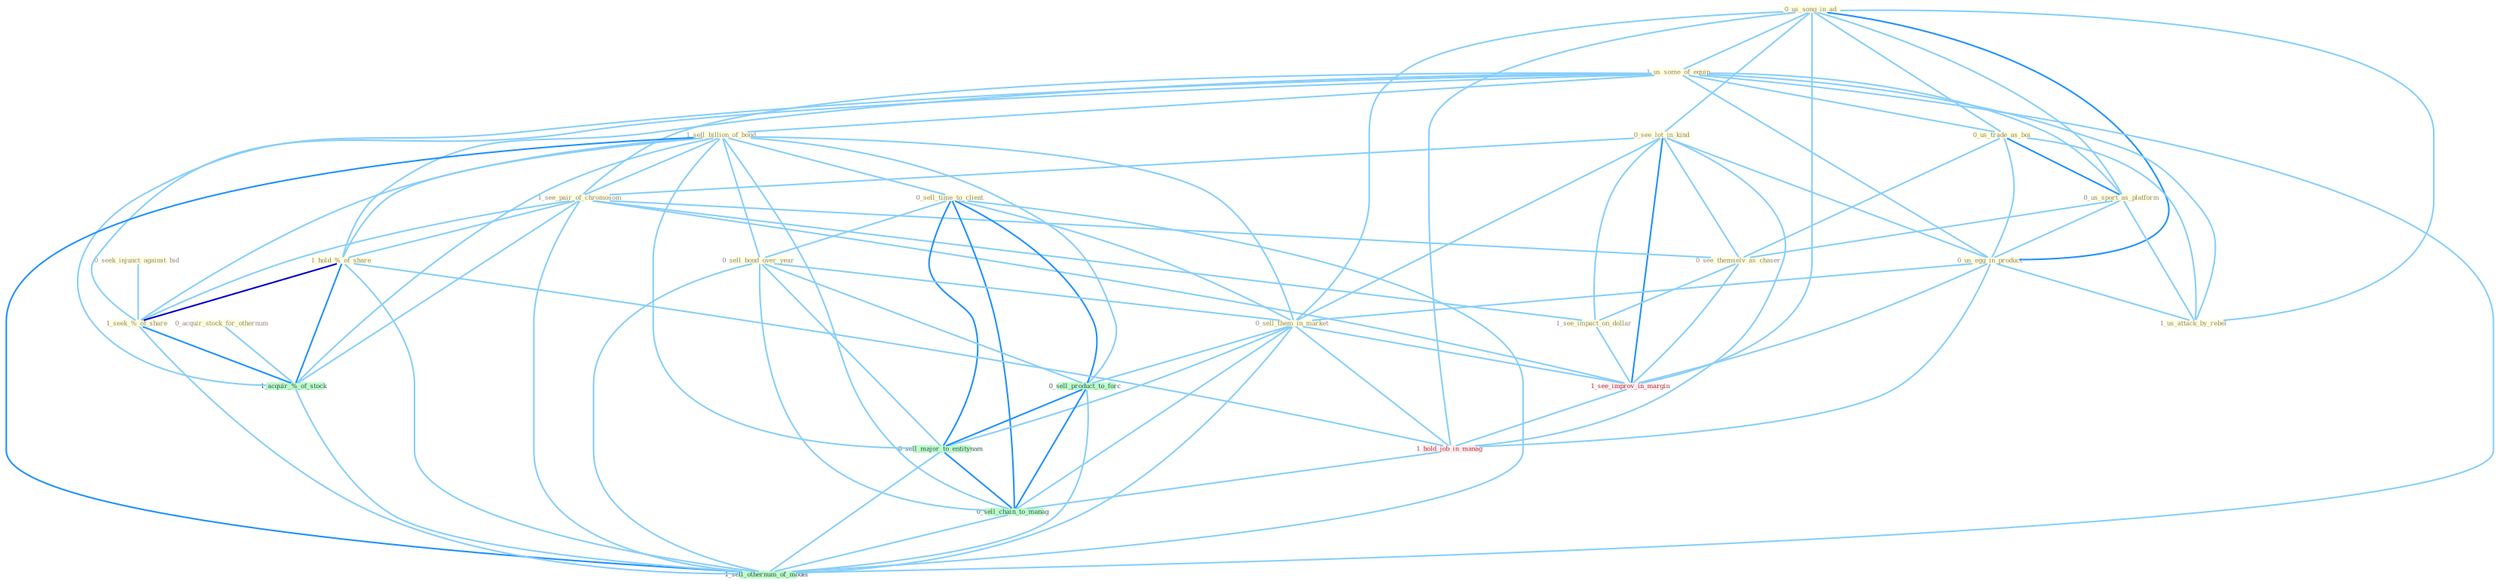 Graph G{ 
    node
    [shape=polygon,style=filled,width=.5,height=.06,color="#BDFCC9",fixedsize=true,fontsize=4,
    fontcolor="#2f4f4f"];
    {node
    [color="#ffffe0", fontcolor="#8b7d6b"] "0_seek_injunct_against_bid " "0_us_song_in_ad " "1_us_some_of_equip " "0_see_lot_in_kind " "1_sell_billion_of_bond " "0_us_trade_as_boi " "0_us_sport_as_platform " "1_see_pair_of_chromosom " "0_acquir_stock_for_othernum " "0_sell_time_to_client " "0_see_themselv_as_chaser " "0_us_egg_in_product " "1_hold_%_of_share " "1_see_impact_on_dollar " "1_us_attack_by_rebel " "0_sell_bond_over_year " "1_seek_%_of_share " "0_sell_them_in_market "}
{node [color="#fff0f5", fontcolor="#b22222"] "1_see_improv_in_margin " "1_hold_job_in_manag "}
edge [color="#B0E2FF"];

	"0_seek_injunct_against_bid " -- "1_seek_%_of_share " [w="1", color="#87cefa" ];
	"0_us_song_in_ad " -- "1_us_some_of_equip " [w="1", color="#87cefa" ];
	"0_us_song_in_ad " -- "0_see_lot_in_kind " [w="1", color="#87cefa" ];
	"0_us_song_in_ad " -- "0_us_trade_as_boi " [w="1", color="#87cefa" ];
	"0_us_song_in_ad " -- "0_us_sport_as_platform " [w="1", color="#87cefa" ];
	"0_us_song_in_ad " -- "0_us_egg_in_product " [w="2", color="#1e90ff" , len=0.8];
	"0_us_song_in_ad " -- "1_us_attack_by_rebel " [w="1", color="#87cefa" ];
	"0_us_song_in_ad " -- "0_sell_them_in_market " [w="1", color="#87cefa" ];
	"0_us_song_in_ad " -- "1_see_improv_in_margin " [w="1", color="#87cefa" ];
	"0_us_song_in_ad " -- "1_hold_job_in_manag " [w="1", color="#87cefa" ];
	"1_us_some_of_equip " -- "1_sell_billion_of_bond " [w="1", color="#87cefa" ];
	"1_us_some_of_equip " -- "0_us_trade_as_boi " [w="1", color="#87cefa" ];
	"1_us_some_of_equip " -- "0_us_sport_as_platform " [w="1", color="#87cefa" ];
	"1_us_some_of_equip " -- "1_see_pair_of_chromosom " [w="1", color="#87cefa" ];
	"1_us_some_of_equip " -- "0_us_egg_in_product " [w="1", color="#87cefa" ];
	"1_us_some_of_equip " -- "1_hold_%_of_share " [w="1", color="#87cefa" ];
	"1_us_some_of_equip " -- "1_us_attack_by_rebel " [w="1", color="#87cefa" ];
	"1_us_some_of_equip " -- "1_seek_%_of_share " [w="1", color="#87cefa" ];
	"1_us_some_of_equip " -- "1_acquir_%_of_stock " [w="1", color="#87cefa" ];
	"1_us_some_of_equip " -- "1_sell_othernum_of_model " [w="1", color="#87cefa" ];
	"0_see_lot_in_kind " -- "1_see_pair_of_chromosom " [w="1", color="#87cefa" ];
	"0_see_lot_in_kind " -- "0_see_themselv_as_chaser " [w="1", color="#87cefa" ];
	"0_see_lot_in_kind " -- "0_us_egg_in_product " [w="1", color="#87cefa" ];
	"0_see_lot_in_kind " -- "1_see_impact_on_dollar " [w="1", color="#87cefa" ];
	"0_see_lot_in_kind " -- "0_sell_them_in_market " [w="1", color="#87cefa" ];
	"0_see_lot_in_kind " -- "1_see_improv_in_margin " [w="2", color="#1e90ff" , len=0.8];
	"0_see_lot_in_kind " -- "1_hold_job_in_manag " [w="1", color="#87cefa" ];
	"1_sell_billion_of_bond " -- "1_see_pair_of_chromosom " [w="1", color="#87cefa" ];
	"1_sell_billion_of_bond " -- "0_sell_time_to_client " [w="1", color="#87cefa" ];
	"1_sell_billion_of_bond " -- "1_hold_%_of_share " [w="1", color="#87cefa" ];
	"1_sell_billion_of_bond " -- "0_sell_bond_over_year " [w="1", color="#87cefa" ];
	"1_sell_billion_of_bond " -- "1_seek_%_of_share " [w="1", color="#87cefa" ];
	"1_sell_billion_of_bond " -- "0_sell_them_in_market " [w="1", color="#87cefa" ];
	"1_sell_billion_of_bond " -- "1_acquir_%_of_stock " [w="1", color="#87cefa" ];
	"1_sell_billion_of_bond " -- "0_sell_product_to_forc " [w="1", color="#87cefa" ];
	"1_sell_billion_of_bond " -- "0_sell_major_to_entitynam " [w="1", color="#87cefa" ];
	"1_sell_billion_of_bond " -- "0_sell_chain_to_manag " [w="1", color="#87cefa" ];
	"1_sell_billion_of_bond " -- "1_sell_othernum_of_model " [w="2", color="#1e90ff" , len=0.8];
	"0_us_trade_as_boi " -- "0_us_sport_as_platform " [w="2", color="#1e90ff" , len=0.8];
	"0_us_trade_as_boi " -- "0_see_themselv_as_chaser " [w="1", color="#87cefa" ];
	"0_us_trade_as_boi " -- "0_us_egg_in_product " [w="1", color="#87cefa" ];
	"0_us_trade_as_boi " -- "1_us_attack_by_rebel " [w="1", color="#87cefa" ];
	"0_us_sport_as_platform " -- "0_see_themselv_as_chaser " [w="1", color="#87cefa" ];
	"0_us_sport_as_platform " -- "0_us_egg_in_product " [w="1", color="#87cefa" ];
	"0_us_sport_as_platform " -- "1_us_attack_by_rebel " [w="1", color="#87cefa" ];
	"1_see_pair_of_chromosom " -- "0_see_themselv_as_chaser " [w="1", color="#87cefa" ];
	"1_see_pair_of_chromosom " -- "1_hold_%_of_share " [w="1", color="#87cefa" ];
	"1_see_pair_of_chromosom " -- "1_see_impact_on_dollar " [w="1", color="#87cefa" ];
	"1_see_pair_of_chromosom " -- "1_seek_%_of_share " [w="1", color="#87cefa" ];
	"1_see_pair_of_chromosom " -- "1_see_improv_in_margin " [w="1", color="#87cefa" ];
	"1_see_pair_of_chromosom " -- "1_acquir_%_of_stock " [w="1", color="#87cefa" ];
	"1_see_pair_of_chromosom " -- "1_sell_othernum_of_model " [w="1", color="#87cefa" ];
	"0_acquir_stock_for_othernum " -- "1_acquir_%_of_stock " [w="1", color="#87cefa" ];
	"0_sell_time_to_client " -- "0_sell_bond_over_year " [w="1", color="#87cefa" ];
	"0_sell_time_to_client " -- "0_sell_them_in_market " [w="1", color="#87cefa" ];
	"0_sell_time_to_client " -- "0_sell_product_to_forc " [w="2", color="#1e90ff" , len=0.8];
	"0_sell_time_to_client " -- "0_sell_major_to_entitynam " [w="2", color="#1e90ff" , len=0.8];
	"0_sell_time_to_client " -- "0_sell_chain_to_manag " [w="2", color="#1e90ff" , len=0.8];
	"0_sell_time_to_client " -- "1_sell_othernum_of_model " [w="1", color="#87cefa" ];
	"0_see_themselv_as_chaser " -- "1_see_impact_on_dollar " [w="1", color="#87cefa" ];
	"0_see_themselv_as_chaser " -- "1_see_improv_in_margin " [w="1", color="#87cefa" ];
	"0_us_egg_in_product " -- "1_us_attack_by_rebel " [w="1", color="#87cefa" ];
	"0_us_egg_in_product " -- "0_sell_them_in_market " [w="1", color="#87cefa" ];
	"0_us_egg_in_product " -- "1_see_improv_in_margin " [w="1", color="#87cefa" ];
	"0_us_egg_in_product " -- "1_hold_job_in_manag " [w="1", color="#87cefa" ];
	"1_hold_%_of_share " -- "1_seek_%_of_share " [w="3", color="#0000cd" , len=0.6];
	"1_hold_%_of_share " -- "1_acquir_%_of_stock " [w="2", color="#1e90ff" , len=0.8];
	"1_hold_%_of_share " -- "1_hold_job_in_manag " [w="1", color="#87cefa" ];
	"1_hold_%_of_share " -- "1_sell_othernum_of_model " [w="1", color="#87cefa" ];
	"1_see_impact_on_dollar " -- "1_see_improv_in_margin " [w="1", color="#87cefa" ];
	"0_sell_bond_over_year " -- "0_sell_them_in_market " [w="1", color="#87cefa" ];
	"0_sell_bond_over_year " -- "0_sell_product_to_forc " [w="1", color="#87cefa" ];
	"0_sell_bond_over_year " -- "0_sell_major_to_entitynam " [w="1", color="#87cefa" ];
	"0_sell_bond_over_year " -- "0_sell_chain_to_manag " [w="1", color="#87cefa" ];
	"0_sell_bond_over_year " -- "1_sell_othernum_of_model " [w="1", color="#87cefa" ];
	"1_seek_%_of_share " -- "1_acquir_%_of_stock " [w="2", color="#1e90ff" , len=0.8];
	"1_seek_%_of_share " -- "1_sell_othernum_of_model " [w="1", color="#87cefa" ];
	"0_sell_them_in_market " -- "1_see_improv_in_margin " [w="1", color="#87cefa" ];
	"0_sell_them_in_market " -- "1_hold_job_in_manag " [w="1", color="#87cefa" ];
	"0_sell_them_in_market " -- "0_sell_product_to_forc " [w="1", color="#87cefa" ];
	"0_sell_them_in_market " -- "0_sell_major_to_entitynam " [w="1", color="#87cefa" ];
	"0_sell_them_in_market " -- "0_sell_chain_to_manag " [w="1", color="#87cefa" ];
	"0_sell_them_in_market " -- "1_sell_othernum_of_model " [w="1", color="#87cefa" ];
	"1_see_improv_in_margin " -- "1_hold_job_in_manag " [w="1", color="#87cefa" ];
	"1_acquir_%_of_stock " -- "1_sell_othernum_of_model " [w="1", color="#87cefa" ];
	"1_hold_job_in_manag " -- "0_sell_chain_to_manag " [w="1", color="#87cefa" ];
	"0_sell_product_to_forc " -- "0_sell_major_to_entitynam " [w="2", color="#1e90ff" , len=0.8];
	"0_sell_product_to_forc " -- "0_sell_chain_to_manag " [w="2", color="#1e90ff" , len=0.8];
	"0_sell_product_to_forc " -- "1_sell_othernum_of_model " [w="1", color="#87cefa" ];
	"0_sell_major_to_entitynam " -- "0_sell_chain_to_manag " [w="2", color="#1e90ff" , len=0.8];
	"0_sell_major_to_entitynam " -- "1_sell_othernum_of_model " [w="1", color="#87cefa" ];
	"0_sell_chain_to_manag " -- "1_sell_othernum_of_model " [w="1", color="#87cefa" ];
}